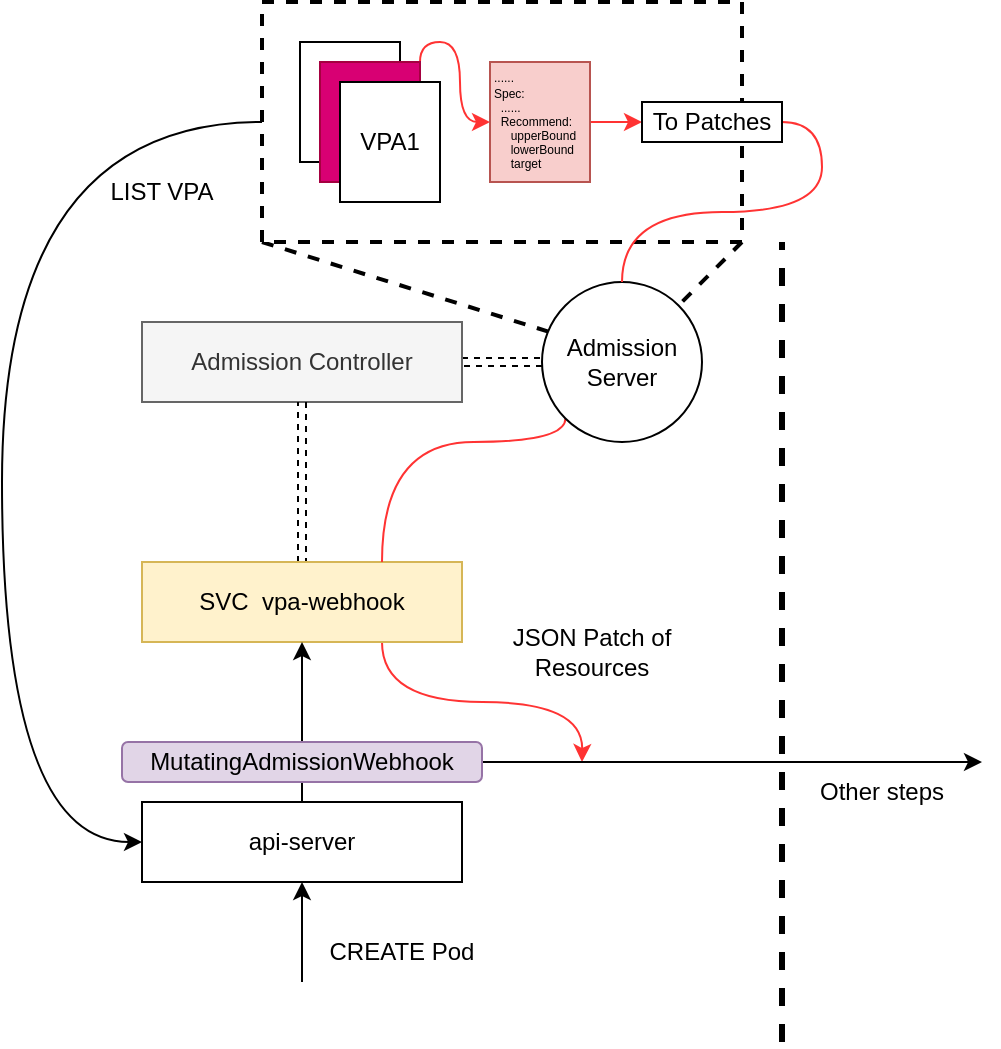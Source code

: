 <mxfile version="21.6.8" type="device">
  <diagram name="第 1 页" id="bwwv3f9Bdr-V0rVipdKC">
    <mxGraphModel dx="1026" dy="1912" grid="1" gridSize="10" guides="1" tooltips="1" connect="1" arrows="1" fold="1" page="1" pageScale="1" pageWidth="827" pageHeight="1169" math="0" shadow="0">
      <root>
        <mxCell id="0" />
        <mxCell id="1" parent="0" />
        <mxCell id="LSbGKgWUOJYDXJdjnArR-4" style="edgeStyle=orthogonalEdgeStyle;rounded=0;orthogonalLoop=1;jettySize=auto;html=1;exitX=1;exitY=0.5;exitDx=0;exitDy=0;entryX=0;entryY=0.5;entryDx=0;entryDy=0;shape=link;dashed=1;" parent="1" source="LSbGKgWUOJYDXJdjnArR-1" target="LSbGKgWUOJYDXJdjnArR-3" edge="1">
          <mxGeometry relative="1" as="geometry" />
        </mxCell>
        <mxCell id="LSbGKgWUOJYDXJdjnArR-1" value="Admission Controller" style="rounded=0;whiteSpace=wrap;html=1;fillColor=#f5f5f5;fontColor=#333333;strokeColor=#666666;" parent="1" vertex="1">
          <mxGeometry x="240" y="120" width="160" height="40" as="geometry" />
        </mxCell>
        <mxCell id="LSbGKgWUOJYDXJdjnArR-5" style="edgeStyle=orthogonalEdgeStyle;rounded=0;orthogonalLoop=1;jettySize=auto;html=1;exitX=0.5;exitY=0;exitDx=0;exitDy=0;entryX=0.5;entryY=1;entryDx=0;entryDy=0;shape=link;dashed=1;" parent="1" source="LSbGKgWUOJYDXJdjnArR-2" target="LSbGKgWUOJYDXJdjnArR-1" edge="1">
          <mxGeometry relative="1" as="geometry" />
        </mxCell>
        <mxCell id="LSbGKgWUOJYDXJdjnArR-13" style="edgeStyle=orthogonalEdgeStyle;orthogonalLoop=1;jettySize=auto;html=1;exitX=0.75;exitY=1;exitDx=0;exitDy=0;curved=1;strokeColor=#FF3333;" parent="1" source="LSbGKgWUOJYDXJdjnArR-2" edge="1">
          <mxGeometry relative="1" as="geometry">
            <mxPoint x="460" y="340" as="targetPoint" />
          </mxGeometry>
        </mxCell>
        <mxCell id="LSbGKgWUOJYDXJdjnArR-2" value="SVC&amp;nbsp; vpa-webhook" style="rounded=0;whiteSpace=wrap;html=1;fillColor=#fff2cc;strokeColor=#d6b656;" parent="1" vertex="1">
          <mxGeometry x="240" y="240" width="160" height="40" as="geometry" />
        </mxCell>
        <mxCell id="LSbGKgWUOJYDXJdjnArR-15" style="edgeStyle=orthogonalEdgeStyle;orthogonalLoop=1;jettySize=auto;html=1;exitX=0;exitY=1;exitDx=0;exitDy=0;entryX=0.75;entryY=0;entryDx=0;entryDy=0;curved=1;endArrow=none;endFill=0;strokeColor=#FF3333;" parent="1" source="LSbGKgWUOJYDXJdjnArR-3" target="LSbGKgWUOJYDXJdjnArR-2" edge="1">
          <mxGeometry relative="1" as="geometry">
            <Array as="points">
              <mxPoint x="452" y="180" />
              <mxPoint x="360" y="180" />
            </Array>
          </mxGeometry>
        </mxCell>
        <mxCell id="LSbGKgWUOJYDXJdjnArR-3" value="Admission&lt;br&gt;Server" style="ellipse;whiteSpace=wrap;html=1;aspect=fixed;" parent="1" vertex="1">
          <mxGeometry x="440" y="100" width="80" height="80" as="geometry" />
        </mxCell>
        <mxCell id="LSbGKgWUOJYDXJdjnArR-7" style="edgeStyle=orthogonalEdgeStyle;rounded=0;orthogonalLoop=1;jettySize=auto;html=1;exitX=0.5;exitY=1;exitDx=0;exitDy=0;startArrow=classic;startFill=1;endArrow=none;endFill=0;" parent="1" source="LSbGKgWUOJYDXJdjnArR-6" edge="1">
          <mxGeometry relative="1" as="geometry">
            <mxPoint x="320" y="450" as="targetPoint" />
          </mxGeometry>
        </mxCell>
        <mxCell id="LSbGKgWUOJYDXJdjnArR-11" style="edgeStyle=orthogonalEdgeStyle;rounded=0;orthogonalLoop=1;jettySize=auto;html=1;exitX=0.5;exitY=0;exitDx=0;exitDy=0;entryX=0.5;entryY=1;entryDx=0;entryDy=0;" parent="1" source="LSbGKgWUOJYDXJdjnArR-6" target="LSbGKgWUOJYDXJdjnArR-2" edge="1">
          <mxGeometry relative="1" as="geometry" />
        </mxCell>
        <mxCell id="LSbGKgWUOJYDXJdjnArR-6" value="api-server" style="rounded=0;whiteSpace=wrap;html=1;" parent="1" vertex="1">
          <mxGeometry x="240" y="360" width="160" height="40" as="geometry" />
        </mxCell>
        <mxCell id="LSbGKgWUOJYDXJdjnArR-10" value="CREATE Pod" style="text;html=1;strokeColor=none;fillColor=none;align=center;verticalAlign=middle;whiteSpace=wrap;rounded=0;" parent="1" vertex="1">
          <mxGeometry x="310" y="420" width="120" height="30" as="geometry" />
        </mxCell>
        <mxCell id="LSbGKgWUOJYDXJdjnArR-17" style="edgeStyle=orthogonalEdgeStyle;rounded=0;orthogonalLoop=1;jettySize=auto;html=1;exitX=1;exitY=0.5;exitDx=0;exitDy=0;" parent="1" source="LSbGKgWUOJYDXJdjnArR-12" edge="1">
          <mxGeometry relative="1" as="geometry">
            <mxPoint x="660" y="340" as="targetPoint" />
          </mxGeometry>
        </mxCell>
        <mxCell id="LSbGKgWUOJYDXJdjnArR-12" value="MutatingAdmissionWebhook" style="rounded=1;whiteSpace=wrap;html=1;fillColor=#e1d5e7;strokeColor=#9673a6;" parent="1" vertex="1">
          <mxGeometry x="230" y="330" width="180" height="20" as="geometry" />
        </mxCell>
        <mxCell id="LSbGKgWUOJYDXJdjnArR-14" value="JSON Patch of Resources" style="text;html=1;strokeColor=none;fillColor=none;align=center;verticalAlign=middle;whiteSpace=wrap;rounded=0;" parent="1" vertex="1">
          <mxGeometry x="410" y="270" width="110" height="30" as="geometry" />
        </mxCell>
        <mxCell id="LSbGKgWUOJYDXJdjnArR-18" value="" style="endArrow=none;dashed=1;html=1;rounded=0;strokeWidth=3;" parent="1" edge="1">
          <mxGeometry width="50" height="50" relative="1" as="geometry">
            <mxPoint x="560" y="480" as="sourcePoint" />
            <mxPoint x="560" y="80" as="targetPoint" />
          </mxGeometry>
        </mxCell>
        <mxCell id="LSbGKgWUOJYDXJdjnArR-19" value="Other steps" style="text;html=1;strokeColor=none;fillColor=none;align=center;verticalAlign=middle;whiteSpace=wrap;rounded=0;" parent="1" vertex="1">
          <mxGeometry x="560" y="340" width="100" height="30" as="geometry" />
        </mxCell>
        <mxCell id="LSbGKgWUOJYDXJdjnArR-25" style="edgeStyle=orthogonalEdgeStyle;orthogonalLoop=1;jettySize=auto;html=1;exitX=0;exitY=0.5;exitDx=0;exitDy=0;entryX=0;entryY=0.5;entryDx=0;entryDy=0;curved=1;" parent="1" source="LSbGKgWUOJYDXJdjnArR-20" target="LSbGKgWUOJYDXJdjnArR-6" edge="1">
          <mxGeometry relative="1" as="geometry">
            <Array as="points">
              <mxPoint x="170" y="20" />
              <mxPoint x="170" y="380" />
            </Array>
          </mxGeometry>
        </mxCell>
        <mxCell id="LSbGKgWUOJYDXJdjnArR-27" style="rounded=0;orthogonalLoop=1;jettySize=auto;html=1;exitX=0;exitY=1;exitDx=0;exitDy=0;entryX=0.05;entryY=0.313;entryDx=0;entryDy=0;entryPerimeter=0;endArrow=none;endFill=0;dashed=1;strokeWidth=2;" parent="1" source="LSbGKgWUOJYDXJdjnArR-20" target="LSbGKgWUOJYDXJdjnArR-3" edge="1">
          <mxGeometry relative="1" as="geometry" />
        </mxCell>
        <mxCell id="LSbGKgWUOJYDXJdjnArR-28" style="rounded=0;orthogonalLoop=1;jettySize=auto;html=1;exitX=1;exitY=1;exitDx=0;exitDy=0;entryX=1;entryY=0;entryDx=0;entryDy=0;endArrow=none;endFill=0;dashed=1;strokeWidth=2;" parent="1" source="LSbGKgWUOJYDXJdjnArR-20" target="LSbGKgWUOJYDXJdjnArR-3" edge="1">
          <mxGeometry relative="1" as="geometry" />
        </mxCell>
        <mxCell id="LSbGKgWUOJYDXJdjnArR-20" value="" style="rounded=0;whiteSpace=wrap;html=1;dashed=1;strokeWidth=2;" parent="1" vertex="1">
          <mxGeometry x="300" y="-40" width="240" height="120" as="geometry" />
        </mxCell>
        <mxCell id="LSbGKgWUOJYDXJdjnArR-22" value="VPA1" style="rounded=0;whiteSpace=wrap;html=1;labelPosition=center;verticalLabelPosition=middle;align=center;verticalAlign=middle;" parent="1" vertex="1">
          <mxGeometry x="319" y="-20" width="50" height="60" as="geometry" />
        </mxCell>
        <mxCell id="LSbGKgWUOJYDXJdjnArR-30" style="edgeStyle=orthogonalEdgeStyle;orthogonalLoop=1;jettySize=auto;html=1;exitX=1;exitY=0;exitDx=0;exitDy=0;entryX=0;entryY=0.5;entryDx=0;entryDy=0;curved=1;strokeColor=#FF3333;" parent="1" source="LSbGKgWUOJYDXJdjnArR-23" target="LSbGKgWUOJYDXJdjnArR-29" edge="1">
          <mxGeometry relative="1" as="geometry">
            <Array as="points">
              <mxPoint x="379" y="-20" />
              <mxPoint x="399" y="-20" />
              <mxPoint x="399" y="20" />
            </Array>
          </mxGeometry>
        </mxCell>
        <mxCell id="LSbGKgWUOJYDXJdjnArR-23" value="VPA1" style="rounded=0;whiteSpace=wrap;html=1;labelPosition=center;verticalLabelPosition=middle;align=center;verticalAlign=middle;fillColor=#d80073;fontColor=#ffffff;strokeColor=#A50040;" parent="1" vertex="1">
          <mxGeometry x="329" y="-10" width="50" height="60" as="geometry" />
        </mxCell>
        <mxCell id="LSbGKgWUOJYDXJdjnArR-24" value="VPA1" style="rounded=0;whiteSpace=wrap;html=1;labelPosition=center;verticalLabelPosition=middle;align=center;verticalAlign=middle;" parent="1" vertex="1">
          <mxGeometry x="339" width="50" height="60" as="geometry" />
        </mxCell>
        <mxCell id="LSbGKgWUOJYDXJdjnArR-26" value="LIST VPA" style="text;html=1;strokeColor=none;fillColor=none;align=center;verticalAlign=middle;whiteSpace=wrap;rounded=0;" parent="1" vertex="1">
          <mxGeometry x="220" y="40" width="60" height="30" as="geometry" />
        </mxCell>
        <mxCell id="LSbGKgWUOJYDXJdjnArR-32" style="edgeStyle=orthogonalEdgeStyle;rounded=0;orthogonalLoop=1;jettySize=auto;html=1;exitX=1;exitY=0.5;exitDx=0;exitDy=0;entryX=0;entryY=0.5;entryDx=0;entryDy=0;strokeColor=#FF3333;" parent="1" source="LSbGKgWUOJYDXJdjnArR-29" target="LSbGKgWUOJYDXJdjnArR-31" edge="1">
          <mxGeometry relative="1" as="geometry" />
        </mxCell>
        <mxCell id="LSbGKgWUOJYDXJdjnArR-29" value="......&lt;br&gt;Spec:&lt;br&gt;&amp;nbsp; ......&lt;br style=&quot;font-size: 6px;&quot;&gt;&amp;nbsp; Recommend:&lt;br style=&quot;font-size: 6px;&quot;&gt;&amp;nbsp; &amp;nbsp; &amp;nbsp;upperBound&lt;br style=&quot;font-size: 6px;&quot;&gt;&amp;nbsp; &amp;nbsp; &amp;nbsp;lowerBound&lt;br style=&quot;font-size: 6px;&quot;&gt;&amp;nbsp; &amp;nbsp; &amp;nbsp;target" style="rounded=0;whiteSpace=wrap;html=1;labelPosition=center;verticalLabelPosition=middle;align=left;verticalAlign=middle;fontSize=6;fillColor=#f8cecc;strokeColor=#b85450;" parent="1" vertex="1">
          <mxGeometry x="414" y="-10" width="50" height="60" as="geometry" />
        </mxCell>
        <mxCell id="LSbGKgWUOJYDXJdjnArR-33" style="edgeStyle=orthogonalEdgeStyle;orthogonalLoop=1;jettySize=auto;html=1;exitX=1;exitY=0.5;exitDx=0;exitDy=0;curved=1;endArrow=none;endFill=0;strokeColor=#FF3333;" parent="1" source="LSbGKgWUOJYDXJdjnArR-31" target="LSbGKgWUOJYDXJdjnArR-3" edge="1">
          <mxGeometry relative="1" as="geometry" />
        </mxCell>
        <mxCell id="LSbGKgWUOJYDXJdjnArR-31" value="To Patches" style="shape=step;perimeter=stepPerimeter;whiteSpace=wrap;html=1;fixedSize=1;size=0;" parent="1" vertex="1">
          <mxGeometry x="490" y="10" width="70" height="20" as="geometry" />
        </mxCell>
      </root>
    </mxGraphModel>
  </diagram>
</mxfile>

